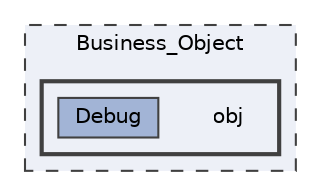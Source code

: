 digraph "Business_Object/obj"
{
 // LATEX_PDF_SIZE
  bgcolor="transparent";
  edge [fontname=Helvetica,fontsize=10,labelfontname=Helvetica,labelfontsize=10];
  node [fontname=Helvetica,fontsize=10,shape=box,height=0.2,width=0.4];
  compound=true
  subgraph clusterdir_7589d12d3895134c517410668bb8782e {
    graph [ bgcolor="#edf0f7", pencolor="grey25", label="Business_Object", fontname=Helvetica,fontsize=10 style="filled,dashed", URL="dir_7589d12d3895134c517410668bb8782e.html",tooltip=""]
  subgraph clusterdir_e5edb36e7612aadbc704f61f978f6e56 {
    graph [ bgcolor="#edf0f7", pencolor="grey25", label="", fontname=Helvetica,fontsize=10 style="filled,bold", URL="dir_e5edb36e7612aadbc704f61f978f6e56.html",tooltip=""]
    dir_e5edb36e7612aadbc704f61f978f6e56 [shape=plaintext, label="obj"];
  dir_68942c7444e9d5267f0cec0d1c5693ad [label="Debug", fillcolor="#a2b4d6", color="grey25", style="filled", URL="dir_68942c7444e9d5267f0cec0d1c5693ad.html",tooltip=""];
  }
  }
}

